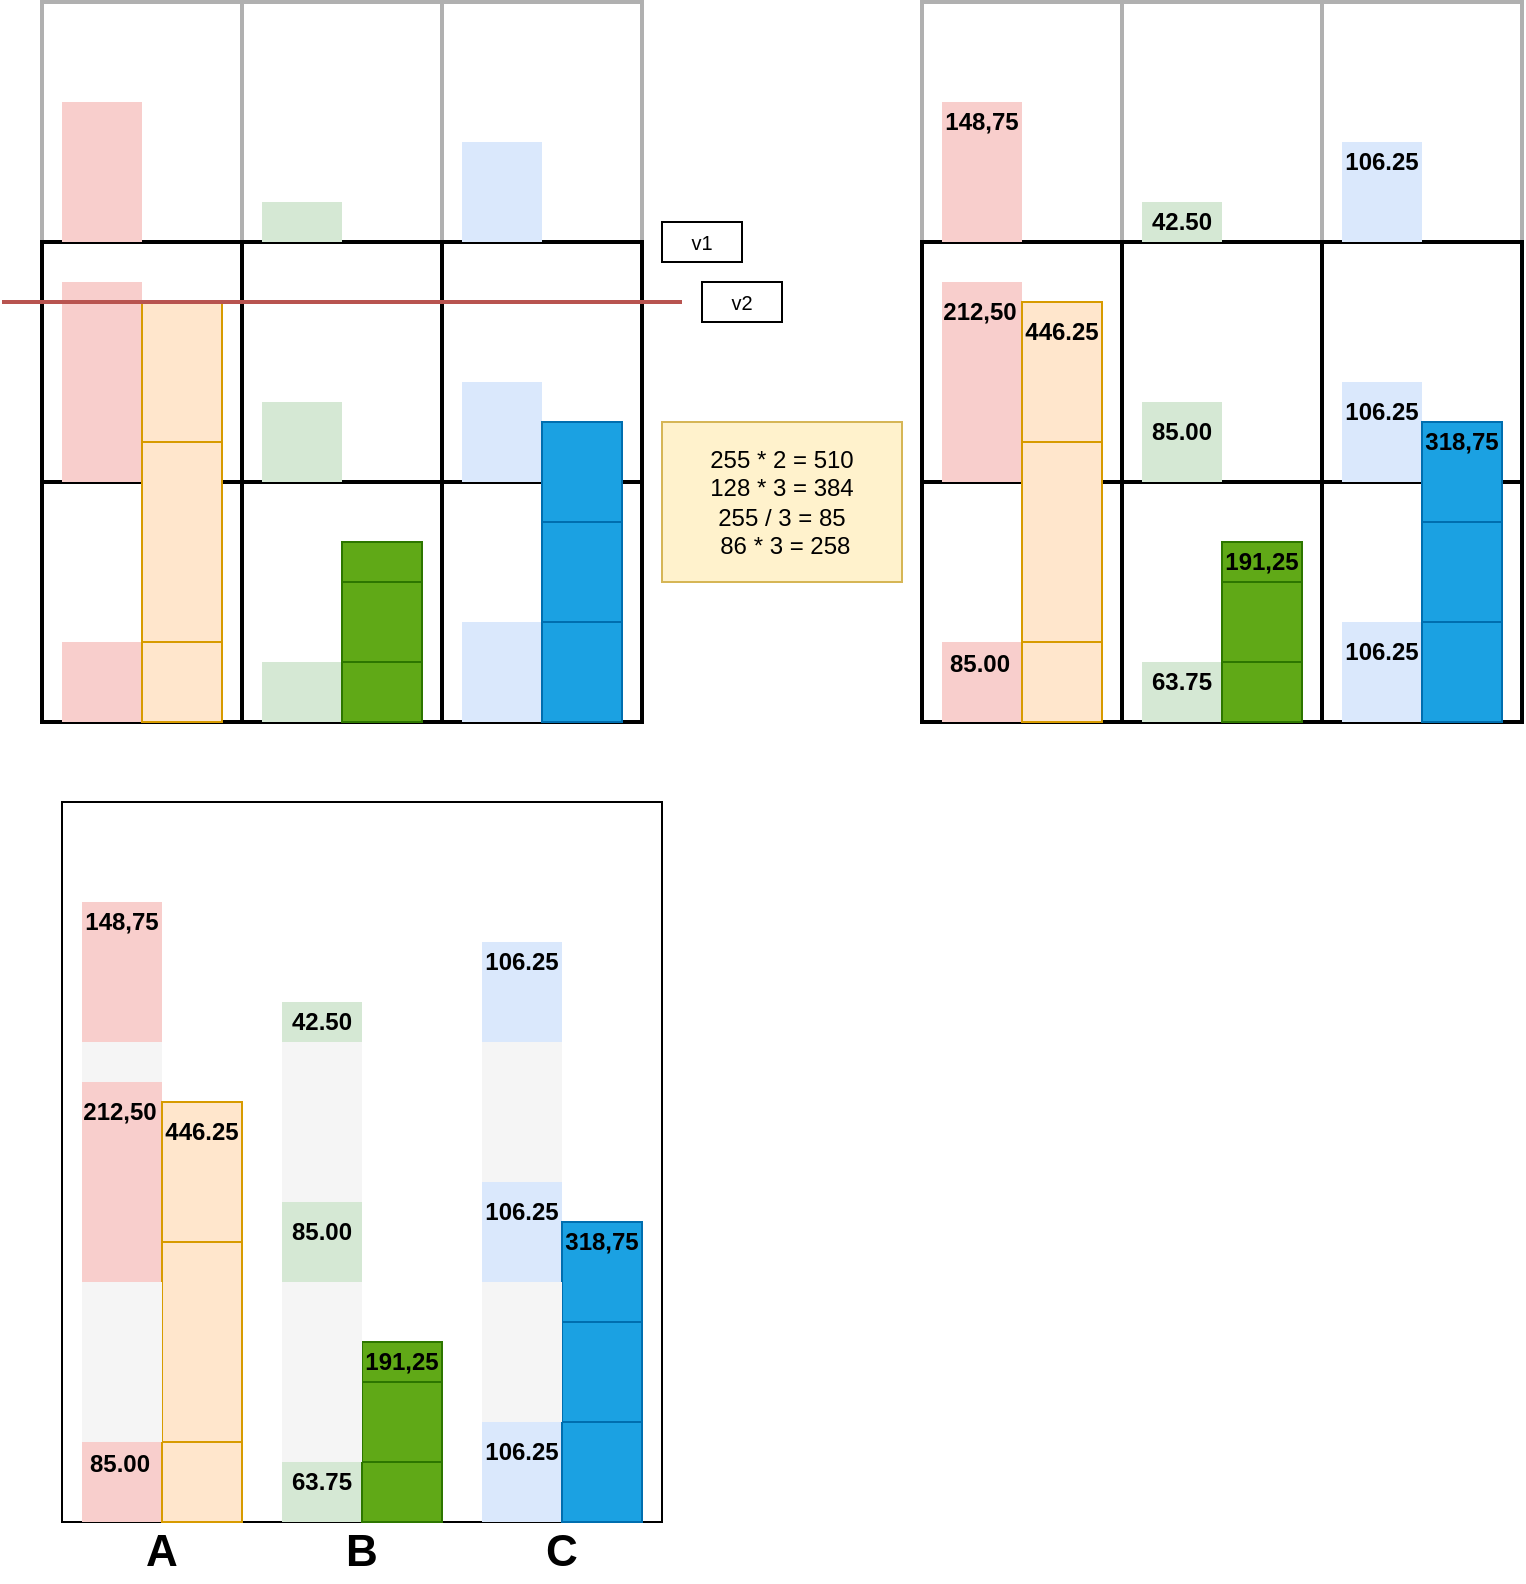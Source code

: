 <mxfile>
    <diagram id="nLy29c8HlEli6T8MgtXk" name="Page-1">
        <mxGraphModel dx="976" dy="779" grid="1" gridSize="10" guides="1" tooltips="1" connect="1" arrows="1" fold="1" page="1" pageScale="1" pageWidth="850" pageHeight="1100" math="0" shadow="0">
            <root>
                <mxCell id="0"/>
                <mxCell id="1" parent="0"/>
                <mxCell id="85" value="" style="rounded=0;whiteSpace=wrap;html=1;" parent="1" vertex="1">
                    <mxGeometry x="80" y="480" width="300" height="360" as="geometry"/>
                </mxCell>
                <mxCell id="2" value="" style="rounded=0;whiteSpace=wrap;html=1;strokeWidth=2;fillColor=none;strokeColor=#B0B0B0;" parent="1" vertex="1">
                    <mxGeometry x="70" y="80" width="100" height="120" as="geometry"/>
                </mxCell>
                <mxCell id="4" value="" style="rounded=0;whiteSpace=wrap;html=1;strokeWidth=2;fillColor=none;" parent="1" vertex="1">
                    <mxGeometry x="70" y="200" width="100" height="120" as="geometry"/>
                </mxCell>
                <mxCell id="5" value="" style="rounded=0;whiteSpace=wrap;html=1;strokeWidth=2;fillColor=none;" parent="1" vertex="1">
                    <mxGeometry x="70" y="320" width="100" height="120" as="geometry"/>
                </mxCell>
                <mxCell id="6" value="" style="rounded=0;whiteSpace=wrap;html=1;strokeWidth=2;fillColor=none;strokeColor=#B0B0B0;" parent="1" vertex="1">
                    <mxGeometry x="170" y="80" width="100" height="120" as="geometry"/>
                </mxCell>
                <mxCell id="7" value="" style="rounded=0;whiteSpace=wrap;html=1;strokeWidth=2;fillColor=none;" parent="1" vertex="1">
                    <mxGeometry x="170" y="200" width="100" height="120" as="geometry"/>
                </mxCell>
                <mxCell id="8" value="" style="rounded=0;whiteSpace=wrap;html=1;strokeWidth=2;fillColor=none;" parent="1" vertex="1">
                    <mxGeometry x="170" y="320" width="100" height="120" as="geometry"/>
                </mxCell>
                <mxCell id="9" value="" style="rounded=0;whiteSpace=wrap;html=1;strokeWidth=2;fillColor=none;strokeColor=#B0B0B0;" parent="1" vertex="1">
                    <mxGeometry x="270" y="80" width="100" height="120" as="geometry"/>
                </mxCell>
                <mxCell id="10" value="" style="rounded=0;whiteSpace=wrap;html=1;strokeWidth=2;fillColor=none;" parent="1" vertex="1">
                    <mxGeometry x="270" y="200" width="100" height="120" as="geometry"/>
                </mxCell>
                <mxCell id="11" value="" style="rounded=0;whiteSpace=wrap;html=1;strokeWidth=2;fillColor=none;" parent="1" vertex="1">
                    <mxGeometry x="270" y="320" width="100" height="120" as="geometry"/>
                </mxCell>
                <mxCell id="12" value="" style="rounded=0;whiteSpace=wrap;html=1;fillColor=#f8cecc;strokeColor=none;" parent="1" vertex="1">
                    <mxGeometry x="80" y="400" width="40" height="40" as="geometry"/>
                </mxCell>
                <mxCell id="13" value="" style="rounded=0;whiteSpace=wrap;html=1;fillColor=#ffe6cc;strokeColor=#d79b00;" parent="1" vertex="1">
                    <mxGeometry x="120" y="400" width="40" height="40" as="geometry"/>
                </mxCell>
                <mxCell id="14" value="" style="rounded=0;whiteSpace=wrap;html=1;fillColor=#f8cecc;strokeColor=none;" parent="1" vertex="1">
                    <mxGeometry x="80" y="220" width="40" height="100" as="geometry"/>
                </mxCell>
                <mxCell id="16" value="" style="rounded=0;whiteSpace=wrap;html=1;fillColor=#f8cecc;strokeColor=none;" parent="1" vertex="1">
                    <mxGeometry x="80" y="130" width="40" height="70" as="geometry"/>
                </mxCell>
                <mxCell id="19" value="" style="rounded=0;whiteSpace=wrap;html=1;fillColor=#ffe6cc;strokeColor=#d79b00;" parent="1" vertex="1">
                    <mxGeometry x="120" y="300" width="40" height="100" as="geometry"/>
                </mxCell>
                <mxCell id="20" value="" style="rounded=0;whiteSpace=wrap;html=1;fillColor=#ffe6cc;strokeColor=#d79b00;" parent="1" vertex="1">
                    <mxGeometry x="120" y="230" width="40" height="70" as="geometry"/>
                </mxCell>
                <mxCell id="21" value="" style="rounded=0;whiteSpace=wrap;html=1;fillColor=#d5e8d4;strokeColor=none;" parent="1" vertex="1">
                    <mxGeometry x="180" y="410" width="40" height="30" as="geometry"/>
                </mxCell>
                <mxCell id="22" value="" style="rounded=0;whiteSpace=wrap;html=1;fillColor=#d5e8d4;strokeColor=none;" parent="1" vertex="1">
                    <mxGeometry x="180" y="280" width="40" height="40" as="geometry"/>
                </mxCell>
                <mxCell id="23" value="" style="rounded=0;whiteSpace=wrap;html=1;fillColor=#d5e8d4;strokeColor=none;" parent="1" vertex="1">
                    <mxGeometry x="180" y="180" width="40" height="20" as="geometry"/>
                </mxCell>
                <mxCell id="24" value="" style="rounded=0;whiteSpace=wrap;html=1;fillColor=#60a917;strokeColor=#2D7600;fontColor=#ffffff;" parent="1" vertex="1">
                    <mxGeometry x="220" y="410" width="40" height="30" as="geometry"/>
                </mxCell>
                <mxCell id="25" value="" style="rounded=0;whiteSpace=wrap;html=1;fillColor=#60a917;strokeColor=#2D7600;fontColor=#ffffff;" parent="1" vertex="1">
                    <mxGeometry x="220" y="370" width="40" height="40" as="geometry"/>
                </mxCell>
                <mxCell id="26" value="" style="rounded=0;whiteSpace=wrap;html=1;fillColor=#60a917;strokeColor=#2D7600;fontColor=#ffffff;" parent="1" vertex="1">
                    <mxGeometry x="220" y="350" width="40" height="20" as="geometry"/>
                </mxCell>
                <mxCell id="27" value="" style="endArrow=none;html=1;strokeWidth=2;fillColor=#f8cecc;strokeColor=#b85450;" parent="1" edge="1">
                    <mxGeometry width="50" height="50" relative="1" as="geometry">
                        <mxPoint x="50" y="230" as="sourcePoint"/>
                        <mxPoint x="390" y="230" as="targetPoint"/>
                    </mxGeometry>
                </mxCell>
                <mxCell id="28" value="" style="rounded=0;whiteSpace=wrap;html=1;fillColor=#dae8fc;strokeColor=none;" parent="1" vertex="1">
                    <mxGeometry x="280" y="390" width="40" height="50" as="geometry"/>
                </mxCell>
                <mxCell id="30" value="" style="rounded=0;whiteSpace=wrap;html=1;fillColor=#dae8fc;strokeColor=none;" parent="1" vertex="1">
                    <mxGeometry x="280" y="270" width="40" height="50" as="geometry"/>
                </mxCell>
                <mxCell id="31" value="" style="rounded=0;whiteSpace=wrap;html=1;fillColor=#dae8fc;strokeColor=none;" parent="1" vertex="1">
                    <mxGeometry x="280" y="150" width="40" height="50" as="geometry"/>
                </mxCell>
                <mxCell id="36" value="" style="rounded=0;whiteSpace=wrap;html=1;fillColor=#1ba1e2;strokeColor=#006EAF;fontColor=#ffffff;" parent="1" vertex="1">
                    <mxGeometry x="320" y="390" width="40" height="50" as="geometry"/>
                </mxCell>
                <mxCell id="37" value="" style="rounded=0;whiteSpace=wrap;html=1;fillColor=#1ba1e2;strokeColor=#006EAF;fontColor=#ffffff;" parent="1" vertex="1">
                    <mxGeometry x="320" y="340" width="40" height="50" as="geometry"/>
                </mxCell>
                <mxCell id="38" value="" style="rounded=0;whiteSpace=wrap;html=1;fillColor=#1ba1e2;strokeColor=#006EAF;fontColor=#ffffff;" parent="1" vertex="1">
                    <mxGeometry x="320" y="290" width="40" height="50" as="geometry"/>
                </mxCell>
                <mxCell id="39" value="255 * 2 = 510&lt;div&gt;128 * 3 = 384&lt;/div&gt;&lt;div&gt;255 / 3 = 85&lt;/div&gt;&lt;div&gt;&lt;span style=&quot;font-family: monospace; font-size: 0px; text-align: start; text-wrap-mode: nowrap; background-color: transparent;&quot;&gt;%3CmxGraphModel%3E%3Croot%3E%3CmxCell%20id%3D%220%22%2F%3E%3CmxCell%20id%3D%221%22%20parent%3D%220%22%2F%3E%3CmxCell%20id%3D%222%22%20value%3D%22%22%20style%3D%22rounded%3D0%3BwhiteSpace%3Dwrap%3Bhtml%3D1%3BfillColor%3D%231ba1e2%3BstrokeColor%3D%23006EAF%3BfontColor%3D%23ffffff%3B%22%20vertex%3D%221%22%20parent%3D%221%22%3E%3CmxGeometry%20x%3D%22320%22%20y%3D%22390%22%20width%3D%2240%22%20height%3D%2250%22%20as%3D%22geometry%22%2F%3E%3C%2FmxCell%3E%3C%2Froot%3E%3C%2FmxGraphModel%3E85&lt;/span&gt;&lt;span style=&quot;background-color: transparent;&quot;&gt;&amp;nbsp;86 * 3 = 258&lt;/span&gt;&lt;span style=&quot;background-color: transparent; text-wrap-mode: nowrap; font-family: monospace; font-size: 0px; text-align: start;&quot;&gt;%&lt;/span&gt;&lt;span style=&quot;background-color: transparent; text-wrap-mode: nowrap; font-family: monospace; font-size: 0px; text-align: start;&quot;&gt;%3CmxGraphModel%3E%3Croot%3E%3CmxCell%20id%3D%220%22%2F%3E%3CmxCell%20id%3D%221%22%20parent%3D%220%22%2F%3E%3CmxCell%20id%3D%222%22%20value%3D%22%22%20style%3D%22rounded%3D0%3BwhiteSpace%3Dwrap%3Bhtml%3D1%3BfillColor%3D%231ba1e2%3BstrokeColor%3D%23006EAF%3BfontColor%3D%23ffffff%3B%22%20vertex%3D%221%22%20parent%3D%221%22%3E%3CmxGeometry%20x%3D%22320%22%20y%3D%22390%22%20width%3D%2240%22%20height%3D%2250%22%20as%3D%22geometry%22%2F%3E%3C%2FmxCell%3E%3C%2Froot%3E%3C%2FmxGraphModel%3E512&lt;/span&gt;&lt;span style=&quot;background-color: transparent; text-wrap-mode: nowrap; font-family: monospace; font-size: 0px; text-align: start;&quot;&gt;3CmxGraphModel%3E%3Croot%3E%3CmxCell%20id%3D%220%22%2F%3E%3CmxCell%20id%3D%221%22%20parent%3D%220%22%2F%3E%3CmxCell%20id%3D%222%22%20value%3D%22%22%20style%3D%22rounded%3D0%3BwhiteSpace%3Dwrap%3Bhtml%3D1%3BfillColor%3D%231ba1e2%3BstrokeColor%3D%23006EAF%3BfontColor%3D%23ffffff%3B%22%20vertex%3D%221%22%20parent%3D%221%22%3E%3CmxGeometry%20x%3D%22320%22%20y%3D%22390%22%20width%3D%2240%22%20height%3D%2250%22%20as%3D%22geometry%22%2F%3E%3C%2FmxCell%3E%3C%2Froot%3E%3C%2FmxGraphModel%3E512s&lt;/span&gt;&lt;/div&gt;" style="rounded=0;whiteSpace=wrap;html=1;fillColor=#fff2cc;strokeColor=#d6b656;" parent="1" vertex="1">
                    <mxGeometry x="380" y="290" width="120" height="80" as="geometry"/>
                </mxCell>
                <mxCell id="40" value="v2" style="rounded=0;whiteSpace=wrap;html=1;fontSize=10;" parent="1" vertex="1">
                    <mxGeometry x="400" y="220" width="40" height="20" as="geometry"/>
                </mxCell>
                <mxCell id="41" value="v1" style="rounded=0;whiteSpace=wrap;html=1;fontSize=10;" parent="1" vertex="1">
                    <mxGeometry x="380" y="190" width="40" height="20" as="geometry"/>
                </mxCell>
                <mxCell id="8uuqydPevA_p-Eys2duB-41" value="" style="rounded=0;whiteSpace=wrap;html=1;strokeWidth=2;fillColor=none;strokeColor=#B0B0B0;" parent="1" vertex="1">
                    <mxGeometry x="510" y="80" width="100" height="120" as="geometry"/>
                </mxCell>
                <mxCell id="8uuqydPevA_p-Eys2duB-42" value="" style="rounded=0;whiteSpace=wrap;html=1;strokeWidth=2;fillColor=none;" parent="1" vertex="1">
                    <mxGeometry x="510" y="200" width="100" height="120" as="geometry"/>
                </mxCell>
                <mxCell id="8uuqydPevA_p-Eys2duB-43" value="" style="rounded=0;whiteSpace=wrap;html=1;strokeWidth=2;fillColor=none;" parent="1" vertex="1">
                    <mxGeometry x="510" y="320" width="100" height="120" as="geometry"/>
                </mxCell>
                <mxCell id="8uuqydPevA_p-Eys2duB-44" value="" style="rounded=0;whiteSpace=wrap;html=1;strokeWidth=2;fillColor=none;strokeColor=#B0B0B0;" parent="1" vertex="1">
                    <mxGeometry x="610" y="80" width="100" height="120" as="geometry"/>
                </mxCell>
                <mxCell id="8uuqydPevA_p-Eys2duB-45" value="" style="rounded=0;whiteSpace=wrap;html=1;strokeWidth=2;fillColor=none;" parent="1" vertex="1">
                    <mxGeometry x="610" y="200" width="100" height="120" as="geometry"/>
                </mxCell>
                <mxCell id="8uuqydPevA_p-Eys2duB-46" value="" style="rounded=0;whiteSpace=wrap;html=1;strokeWidth=2;fillColor=none;" parent="1" vertex="1">
                    <mxGeometry x="610" y="320" width="100" height="120" as="geometry"/>
                </mxCell>
                <mxCell id="8uuqydPevA_p-Eys2duB-47" value="" style="rounded=0;whiteSpace=wrap;html=1;strokeWidth=2;fillColor=none;strokeColor=#B0B0B0;" parent="1" vertex="1">
                    <mxGeometry x="710" y="80" width="100" height="120" as="geometry"/>
                </mxCell>
                <mxCell id="8uuqydPevA_p-Eys2duB-48" value="" style="rounded=0;whiteSpace=wrap;html=1;strokeWidth=2;fillColor=none;" parent="1" vertex="1">
                    <mxGeometry x="710" y="200" width="100" height="120" as="geometry"/>
                </mxCell>
                <mxCell id="8uuqydPevA_p-Eys2duB-49" value="" style="rounded=0;whiteSpace=wrap;html=1;strokeWidth=2;fillColor=none;" parent="1" vertex="1">
                    <mxGeometry x="710" y="320" width="100" height="120" as="geometry"/>
                </mxCell>
                <mxCell id="8uuqydPevA_p-Eys2duB-50" value="" style="rounded=0;whiteSpace=wrap;html=1;fillColor=#f8cecc;strokeColor=none;" parent="1" vertex="1">
                    <mxGeometry x="520" y="400" width="40" height="40" as="geometry"/>
                </mxCell>
                <mxCell id="8uuqydPevA_p-Eys2duB-51" value="" style="rounded=0;whiteSpace=wrap;html=1;fillColor=#ffe6cc;strokeColor=#d79b00;" parent="1" vertex="1">
                    <mxGeometry x="560" y="400" width="40" height="40" as="geometry"/>
                </mxCell>
                <mxCell id="8uuqydPevA_p-Eys2duB-52" value="" style="rounded=0;whiteSpace=wrap;html=1;fillColor=#f8cecc;strokeColor=none;" parent="1" vertex="1">
                    <mxGeometry x="520" y="220" width="40" height="100" as="geometry"/>
                </mxCell>
                <mxCell id="8uuqydPevA_p-Eys2duB-53" value="" style="rounded=0;whiteSpace=wrap;html=1;fillColor=#f8cecc;strokeColor=none;" parent="1" vertex="1">
                    <mxGeometry x="520" y="130" width="40" height="70" as="geometry"/>
                </mxCell>
                <mxCell id="8uuqydPevA_p-Eys2duB-54" value="" style="rounded=0;whiteSpace=wrap;html=1;fillColor=#ffe6cc;strokeColor=#d79b00;" parent="1" vertex="1">
                    <mxGeometry x="560" y="300" width="40" height="100" as="geometry"/>
                </mxCell>
                <mxCell id="8uuqydPevA_p-Eys2duB-55" value="" style="rounded=0;whiteSpace=wrap;html=1;fillColor=#ffe6cc;strokeColor=#d79b00;" parent="1" vertex="1">
                    <mxGeometry x="560" y="230" width="40" height="70" as="geometry"/>
                </mxCell>
                <mxCell id="8uuqydPevA_p-Eys2duB-56" value="" style="rounded=0;whiteSpace=wrap;html=1;fillColor=#d5e8d4;strokeColor=none;" parent="1" vertex="1">
                    <mxGeometry x="620" y="410" width="40" height="30" as="geometry"/>
                </mxCell>
                <mxCell id="8uuqydPevA_p-Eys2duB-57" value="" style="rounded=0;whiteSpace=wrap;html=1;fillColor=#d5e8d4;strokeColor=none;" parent="1" vertex="1">
                    <mxGeometry x="620" y="280" width="40" height="40" as="geometry"/>
                </mxCell>
                <mxCell id="8uuqydPevA_p-Eys2duB-58" value="" style="rounded=0;whiteSpace=wrap;html=1;fillColor=#d5e8d4;strokeColor=none;" parent="1" vertex="1">
                    <mxGeometry x="620" y="180" width="40" height="20" as="geometry"/>
                </mxCell>
                <mxCell id="8uuqydPevA_p-Eys2duB-59" value="" style="rounded=0;whiteSpace=wrap;html=1;fillColor=#60a917;strokeColor=#2D7600;fontColor=#ffffff;" parent="1" vertex="1">
                    <mxGeometry x="660" y="410" width="40" height="30" as="geometry"/>
                </mxCell>
                <mxCell id="8uuqydPevA_p-Eys2duB-60" value="" style="rounded=0;whiteSpace=wrap;html=1;fillColor=#60a917;strokeColor=#2D7600;fontColor=#ffffff;" parent="1" vertex="1">
                    <mxGeometry x="660" y="370" width="40" height="40" as="geometry"/>
                </mxCell>
                <mxCell id="8uuqydPevA_p-Eys2duB-61" value="" style="rounded=0;whiteSpace=wrap;html=1;fillColor=#60a917;strokeColor=#2D7600;fontColor=#ffffff;" parent="1" vertex="1">
                    <mxGeometry x="660" y="350" width="40" height="20" as="geometry"/>
                </mxCell>
                <mxCell id="8uuqydPevA_p-Eys2duB-62" value="" style="rounded=0;whiteSpace=wrap;html=1;fillColor=#dae8fc;strokeColor=none;" parent="1" vertex="1">
                    <mxGeometry x="720" y="390" width="40" height="50" as="geometry"/>
                </mxCell>
                <mxCell id="8uuqydPevA_p-Eys2duB-63" value="" style="rounded=0;whiteSpace=wrap;html=1;fillColor=#dae8fc;strokeColor=none;" parent="1" vertex="1">
                    <mxGeometry x="720" y="270" width="40" height="50" as="geometry"/>
                </mxCell>
                <mxCell id="8uuqydPevA_p-Eys2duB-64" value="" style="rounded=0;whiteSpace=wrap;html=1;fillColor=#dae8fc;strokeColor=none;" parent="1" vertex="1">
                    <mxGeometry x="720" y="150" width="40" height="50" as="geometry"/>
                </mxCell>
                <mxCell id="8uuqydPevA_p-Eys2duB-65" value="" style="rounded=0;whiteSpace=wrap;html=1;fillColor=#1ba1e2;strokeColor=#006EAF;fontColor=#ffffff;" parent="1" vertex="1">
                    <mxGeometry x="760" y="390" width="40" height="50" as="geometry"/>
                </mxCell>
                <mxCell id="8uuqydPevA_p-Eys2duB-66" value="" style="rounded=0;whiteSpace=wrap;html=1;fillColor=#1ba1e2;strokeColor=#006EAF;fontColor=#ffffff;" parent="1" vertex="1">
                    <mxGeometry x="760" y="340" width="40" height="50" as="geometry"/>
                </mxCell>
                <mxCell id="8uuqydPevA_p-Eys2duB-67" value="" style="rounded=0;whiteSpace=wrap;html=1;fillColor=#1ba1e2;strokeColor=#006EAF;fontColor=#ffffff;" parent="1" vertex="1">
                    <mxGeometry x="760" y="290" width="40" height="50" as="geometry"/>
                </mxCell>
                <mxCell id="8uuqydPevA_p-Eys2duB-68" value="85.00" style="text;html=1;align=center;verticalAlign=middle;whiteSpace=wrap;rounded=0;fontStyle=1" parent="1" vertex="1">
                    <mxGeometry x="524" y="396" width="30" height="30" as="geometry"/>
                </mxCell>
                <mxCell id="8uuqydPevA_p-Eys2duB-69" value="63.75" style="text;html=1;align=center;verticalAlign=middle;whiteSpace=wrap;rounded=0;fontStyle=1" parent="1" vertex="1">
                    <mxGeometry x="625" y="405" width="30" height="30" as="geometry"/>
                </mxCell>
                <mxCell id="8uuqydPevA_p-Eys2duB-70" value="106.25" style="text;html=1;align=center;verticalAlign=middle;whiteSpace=wrap;rounded=0;fontStyle=1" parent="1" vertex="1">
                    <mxGeometry x="720" y="390" width="40" height="30" as="geometry"/>
                </mxCell>
                <mxCell id="8uuqydPevA_p-Eys2duB-71" value="212,50" style="text;html=1;align=center;verticalAlign=middle;whiteSpace=wrap;rounded=0;fontStyle=1" parent="1" vertex="1">
                    <mxGeometry x="524" y="220" width="30" height="30" as="geometry"/>
                </mxCell>
                <mxCell id="8uuqydPevA_p-Eys2duB-72" value="148,75" style="text;html=1;align=center;verticalAlign=middle;whiteSpace=wrap;rounded=0;fontStyle=1" parent="1" vertex="1">
                    <mxGeometry x="525" y="125" width="30" height="30" as="geometry"/>
                </mxCell>
                <mxCell id="8uuqydPevA_p-Eys2duB-73" value="42.50" style="text;html=1;align=center;verticalAlign=middle;whiteSpace=wrap;rounded=0;fontStyle=1" parent="1" vertex="1">
                    <mxGeometry x="625" y="175" width="30" height="30" as="geometry"/>
                </mxCell>
                <mxCell id="8uuqydPevA_p-Eys2duB-74" value="106.25" style="text;html=1;align=center;verticalAlign=middle;whiteSpace=wrap;rounded=0;fontStyle=1" parent="1" vertex="1">
                    <mxGeometry x="725" y="145" width="30" height="30" as="geometry"/>
                </mxCell>
                <mxCell id="8uuqydPevA_p-Eys2duB-75" value="106.25" style="text;html=1;align=center;verticalAlign=middle;whiteSpace=wrap;rounded=0;fontStyle=1" parent="1" vertex="1">
                    <mxGeometry x="725" y="270" width="30" height="30" as="geometry"/>
                </mxCell>
                <mxCell id="8uuqydPevA_p-Eys2duB-76" value="85.00" style="text;html=1;align=center;verticalAlign=middle;whiteSpace=wrap;rounded=0;fontStyle=1" parent="1" vertex="1">
                    <mxGeometry x="625" y="280" width="30" height="30" as="geometry"/>
                </mxCell>
                <mxCell id="43" value="446.25" style="text;html=1;align=center;verticalAlign=middle;whiteSpace=wrap;rounded=0;fontStyle=1" parent="1" vertex="1">
                    <mxGeometry x="565" y="230" width="30" height="30" as="geometry"/>
                </mxCell>
                <mxCell id="44" value="191,25" style="text;html=1;align=center;verticalAlign=middle;whiteSpace=wrap;rounded=0;fontStyle=1" parent="1" vertex="1">
                    <mxGeometry x="665" y="345" width="30" height="30" as="geometry"/>
                </mxCell>
                <mxCell id="45" value="318,75" style="text;html=1;align=center;verticalAlign=middle;whiteSpace=wrap;rounded=0;fontStyle=1" parent="1" vertex="1">
                    <mxGeometry x="765" y="285" width="30" height="30" as="geometry"/>
                </mxCell>
                <mxCell id="55" value="" style="rounded=0;whiteSpace=wrap;html=1;fillColor=#f8cecc;strokeColor=none;" parent="1" vertex="1">
                    <mxGeometry x="90" y="800" width="40" height="40" as="geometry"/>
                </mxCell>
                <mxCell id="56" value="" style="rounded=0;whiteSpace=wrap;html=1;fillColor=#ffe6cc;strokeColor=#d79b00;" parent="1" vertex="1">
                    <mxGeometry x="130" y="800" width="40" height="40" as="geometry"/>
                </mxCell>
                <mxCell id="57" value="" style="rounded=0;whiteSpace=wrap;html=1;fillColor=#f8cecc;strokeColor=none;" parent="1" vertex="1">
                    <mxGeometry x="90" y="620" width="40" height="100" as="geometry"/>
                </mxCell>
                <mxCell id="58" value="" style="rounded=0;whiteSpace=wrap;html=1;fillColor=#f8cecc;strokeColor=none;" parent="1" vertex="1">
                    <mxGeometry x="90" y="530" width="40" height="70" as="geometry"/>
                </mxCell>
                <mxCell id="59" value="" style="rounded=0;whiteSpace=wrap;html=1;fillColor=#ffe6cc;strokeColor=#d79b00;" parent="1" vertex="1">
                    <mxGeometry x="130" y="700" width="40" height="100" as="geometry"/>
                </mxCell>
                <mxCell id="60" value="" style="rounded=0;whiteSpace=wrap;html=1;fillColor=#ffe6cc;strokeColor=#d79b00;" parent="1" vertex="1">
                    <mxGeometry x="130" y="630" width="40" height="70" as="geometry"/>
                </mxCell>
                <mxCell id="61" value="" style="rounded=0;whiteSpace=wrap;html=1;fillColor=#d5e8d4;strokeColor=none;" parent="1" vertex="1">
                    <mxGeometry x="190" y="810" width="40" height="30" as="geometry"/>
                </mxCell>
                <mxCell id="62" value="" style="rounded=0;whiteSpace=wrap;html=1;fillColor=#d5e8d4;strokeColor=none;" parent="1" vertex="1">
                    <mxGeometry x="190" y="680" width="40" height="40" as="geometry"/>
                </mxCell>
                <mxCell id="63" value="" style="rounded=0;whiteSpace=wrap;html=1;fillColor=#d5e8d4;strokeColor=none;" parent="1" vertex="1">
                    <mxGeometry x="190" y="580" width="40" height="20" as="geometry"/>
                </mxCell>
                <mxCell id="64" value="" style="rounded=0;whiteSpace=wrap;html=1;fillColor=#60a917;strokeColor=#2D7600;fontColor=#ffffff;" parent="1" vertex="1">
                    <mxGeometry x="230" y="810" width="40" height="30" as="geometry"/>
                </mxCell>
                <mxCell id="65" value="" style="rounded=0;whiteSpace=wrap;html=1;fillColor=#60a917;strokeColor=#2D7600;fontColor=#ffffff;" parent="1" vertex="1">
                    <mxGeometry x="230" y="770" width="40" height="40" as="geometry"/>
                </mxCell>
                <mxCell id="66" value="" style="rounded=0;whiteSpace=wrap;html=1;fillColor=#60a917;strokeColor=#2D7600;fontColor=#ffffff;" parent="1" vertex="1">
                    <mxGeometry x="230" y="750" width="40" height="20" as="geometry"/>
                </mxCell>
                <mxCell id="67" value="" style="rounded=0;whiteSpace=wrap;html=1;fillColor=#dae8fc;strokeColor=none;" parent="1" vertex="1">
                    <mxGeometry x="290" y="790" width="40" height="50" as="geometry"/>
                </mxCell>
                <mxCell id="68" value="" style="rounded=0;whiteSpace=wrap;html=1;fillColor=#dae8fc;strokeColor=none;" parent="1" vertex="1">
                    <mxGeometry x="290" y="670" width="40" height="50" as="geometry"/>
                </mxCell>
                <mxCell id="69" value="" style="rounded=0;whiteSpace=wrap;html=1;fillColor=#dae8fc;strokeColor=none;" parent="1" vertex="1">
                    <mxGeometry x="290" y="550" width="40" height="50" as="geometry"/>
                </mxCell>
                <mxCell id="70" value="" style="rounded=0;whiteSpace=wrap;html=1;fillColor=#1ba1e2;strokeColor=#006EAF;fontColor=#ffffff;" parent="1" vertex="1">
                    <mxGeometry x="330" y="790" width="40" height="50" as="geometry"/>
                </mxCell>
                <mxCell id="71" value="" style="rounded=0;whiteSpace=wrap;html=1;fillColor=#1ba1e2;strokeColor=#006EAF;fontColor=#ffffff;" parent="1" vertex="1">
                    <mxGeometry x="330" y="740" width="40" height="50" as="geometry"/>
                </mxCell>
                <mxCell id="72" value="" style="rounded=0;whiteSpace=wrap;html=1;fillColor=#1ba1e2;strokeColor=#006EAF;fontColor=#ffffff;" parent="1" vertex="1">
                    <mxGeometry x="330" y="690" width="40" height="50" as="geometry"/>
                </mxCell>
                <mxCell id="73" value="85.00" style="text;html=1;align=center;verticalAlign=middle;whiteSpace=wrap;rounded=0;fontStyle=1" parent="1" vertex="1">
                    <mxGeometry x="94" y="796" width="30" height="30" as="geometry"/>
                </mxCell>
                <mxCell id="74" value="63.75" style="text;html=1;align=center;verticalAlign=middle;whiteSpace=wrap;rounded=0;fontStyle=1" parent="1" vertex="1">
                    <mxGeometry x="195" y="805" width="30" height="30" as="geometry"/>
                </mxCell>
                <mxCell id="75" value="106.25" style="text;html=1;align=center;verticalAlign=middle;whiteSpace=wrap;rounded=0;fontStyle=1" parent="1" vertex="1">
                    <mxGeometry x="290" y="790" width="40" height="30" as="geometry"/>
                </mxCell>
                <mxCell id="76" value="212,50" style="text;html=1;align=center;verticalAlign=middle;whiteSpace=wrap;rounded=0;fontStyle=1" parent="1" vertex="1">
                    <mxGeometry x="94" y="620" width="30" height="30" as="geometry"/>
                </mxCell>
                <mxCell id="77" value="148,75" style="text;html=1;align=center;verticalAlign=middle;whiteSpace=wrap;rounded=0;fontStyle=1" parent="1" vertex="1">
                    <mxGeometry x="95" y="525" width="30" height="30" as="geometry"/>
                </mxCell>
                <mxCell id="78" value="42.50" style="text;html=1;align=center;verticalAlign=middle;whiteSpace=wrap;rounded=0;fontStyle=1" parent="1" vertex="1">
                    <mxGeometry x="195" y="575" width="30" height="30" as="geometry"/>
                </mxCell>
                <mxCell id="79" value="106.25" style="text;html=1;align=center;verticalAlign=middle;whiteSpace=wrap;rounded=0;fontStyle=1" parent="1" vertex="1">
                    <mxGeometry x="295" y="545" width="30" height="30" as="geometry"/>
                </mxCell>
                <mxCell id="80" value="106.25" style="text;html=1;align=center;verticalAlign=middle;whiteSpace=wrap;rounded=0;fontStyle=1" parent="1" vertex="1">
                    <mxGeometry x="295" y="670" width="30" height="30" as="geometry"/>
                </mxCell>
                <mxCell id="81" value="85.00" style="text;html=1;align=center;verticalAlign=middle;whiteSpace=wrap;rounded=0;fontStyle=1" parent="1" vertex="1">
                    <mxGeometry x="195" y="680" width="30" height="30" as="geometry"/>
                </mxCell>
                <mxCell id="82" value="446.25" style="text;html=1;align=center;verticalAlign=middle;whiteSpace=wrap;rounded=0;fontStyle=1" parent="1" vertex="1">
                    <mxGeometry x="135" y="630" width="30" height="30" as="geometry"/>
                </mxCell>
                <mxCell id="83" value="191,25" style="text;html=1;align=center;verticalAlign=middle;whiteSpace=wrap;rounded=0;fontStyle=1" parent="1" vertex="1">
                    <mxGeometry x="235" y="745" width="30" height="30" as="geometry"/>
                </mxCell>
                <mxCell id="84" value="318,75" style="text;html=1;align=center;verticalAlign=middle;whiteSpace=wrap;rounded=0;fontStyle=1" parent="1" vertex="1">
                    <mxGeometry x="335" y="685" width="30" height="30" as="geometry"/>
                </mxCell>
                <mxCell id="88" value="" style="rounded=0;whiteSpace=wrap;html=1;fillColor=#f5f5f5;strokeColor=none;fontColor=#333333;" parent="1" vertex="1">
                    <mxGeometry x="90" y="720" width="40" height="80" as="geometry"/>
                </mxCell>
                <mxCell id="89" value="" style="rounded=0;whiteSpace=wrap;html=1;fillColor=#f5f5f5;strokeColor=none;fontColor=#333333;" parent="1" vertex="1">
                    <mxGeometry x="90" y="600" width="40" height="20" as="geometry"/>
                </mxCell>
                <mxCell id="90" value="" style="rounded=0;whiteSpace=wrap;html=1;fillColor=#f5f5f5;strokeColor=none;fontColor=#333333;" parent="1" vertex="1">
                    <mxGeometry x="190" y="600" width="40" height="80" as="geometry"/>
                </mxCell>
                <mxCell id="91" value="" style="rounded=0;whiteSpace=wrap;html=1;fillColor=#f5f5f5;strokeColor=none;fontColor=#333333;" parent="1" vertex="1">
                    <mxGeometry x="190" y="720" width="40" height="90" as="geometry"/>
                </mxCell>
                <mxCell id="92" value="" style="rounded=0;whiteSpace=wrap;html=1;fillColor=#f5f5f5;strokeColor=none;fontColor=#333333;" parent="1" vertex="1">
                    <mxGeometry x="290" y="720" width="40" height="70" as="geometry"/>
                </mxCell>
                <mxCell id="93" value="" style="rounded=0;whiteSpace=wrap;html=1;fillColor=#f5f5f5;strokeColor=none;fontColor=#333333;" parent="1" vertex="1">
                    <mxGeometry x="290" y="600" width="40" height="70" as="geometry"/>
                </mxCell>
                <mxCell id="94" value="A" style="text;html=1;align=center;verticalAlign=middle;whiteSpace=wrap;rounded=0;fontStyle=1;fontSize=22;" parent="1" vertex="1">
                    <mxGeometry x="100" y="840" width="60" height="30" as="geometry"/>
                </mxCell>
                <mxCell id="95" value="B" style="text;html=1;align=center;verticalAlign=middle;whiteSpace=wrap;rounded=0;fontStyle=1;fontSize=22;" parent="1" vertex="1">
                    <mxGeometry x="200" y="840" width="60" height="30" as="geometry"/>
                </mxCell>
                <mxCell id="96" value="C" style="text;html=1;align=center;verticalAlign=middle;whiteSpace=wrap;rounded=0;fontStyle=1;fontSize=22;" parent="1" vertex="1">
                    <mxGeometry x="300" y="840" width="60" height="30" as="geometry"/>
                </mxCell>
            </root>
        </mxGraphModel>
    </diagram>
    <diagram id="7toKa6Vsb7z53CNuCocF" name="Dots">
        <mxGraphModel dx="673" dy="537" grid="1" gridSize="10" guides="1" tooltips="1" connect="1" arrows="1" fold="1" page="1" pageScale="1" pageWidth="850" pageHeight="1100" math="0" shadow="0">
            <root>
                <mxCell id="0"/>
                <mxCell id="1" parent="0"/>
                <mxCell id="mt5GWbiSqXwcYBit8YRj-170" value="" style="group" vertex="1" connectable="0" parent="1">
                    <mxGeometry x="360" y="120" width="160" height="160" as="geometry"/>
                </mxCell>
                <mxCell id="mt5GWbiSqXwcYBit8YRj-171" value="" style="rounded=0;whiteSpace=wrap;html=1;fillColor=none;strokeColor=#666666;strokeWidth=2;fontColor=#333333;dashed=1;" vertex="1" parent="mt5GWbiSqXwcYBit8YRj-170">
                    <mxGeometry width="40" height="40" as="geometry"/>
                </mxCell>
                <mxCell id="mt5GWbiSqXwcYBit8YRj-172" value="" style="rounded=0;whiteSpace=wrap;html=1;fillColor=none;strokeColor=#666666;strokeWidth=2;fontColor=#333333;dashed=1;" vertex="1" parent="mt5GWbiSqXwcYBit8YRj-170">
                    <mxGeometry x="40" width="40" height="40" as="geometry"/>
                </mxCell>
                <mxCell id="mt5GWbiSqXwcYBit8YRj-173" value="" style="rounded=0;whiteSpace=wrap;html=1;fillColor=none;strokeColor=#666666;strokeWidth=2;fontColor=#333333;dashed=1;" vertex="1" parent="mt5GWbiSqXwcYBit8YRj-170">
                    <mxGeometry x="80" width="40" height="40" as="geometry"/>
                </mxCell>
                <mxCell id="mt5GWbiSqXwcYBit8YRj-174" value="" style="rounded=0;whiteSpace=wrap;html=1;fillColor=none;strokeColor=#666666;strokeWidth=2;fontColor=#333333;dashed=1;" vertex="1" parent="mt5GWbiSqXwcYBit8YRj-170">
                    <mxGeometry x="120" width="40" height="40" as="geometry"/>
                </mxCell>
                <mxCell id="mt5GWbiSqXwcYBit8YRj-175" value="" style="rounded=0;whiteSpace=wrap;html=1;fillColor=none;strokeColor=#666666;strokeWidth=2;fontColor=#333333;dashed=1;" vertex="1" parent="mt5GWbiSqXwcYBit8YRj-170">
                    <mxGeometry y="40" width="40" height="40" as="geometry"/>
                </mxCell>
                <mxCell id="mt5GWbiSqXwcYBit8YRj-176" value="" style="rounded=0;whiteSpace=wrap;html=1;fillColor=none;strokeColor=#666666;strokeWidth=2;fontColor=#333333;dashed=1;" vertex="1" parent="mt5GWbiSqXwcYBit8YRj-170">
                    <mxGeometry x="40" y="40" width="40" height="40" as="geometry"/>
                </mxCell>
                <mxCell id="mt5GWbiSqXwcYBit8YRj-177" value="" style="rounded=0;whiteSpace=wrap;html=1;fillColor=none;strokeColor=#666666;strokeWidth=2;fontColor=#333333;dashed=1;" vertex="1" parent="mt5GWbiSqXwcYBit8YRj-170">
                    <mxGeometry x="80" y="40" width="40" height="40" as="geometry"/>
                </mxCell>
                <mxCell id="mt5GWbiSqXwcYBit8YRj-178" value="" style="rounded=0;whiteSpace=wrap;html=1;fillColor=none;strokeColor=#666666;strokeWidth=2;fontColor=#333333;dashed=1;" vertex="1" parent="mt5GWbiSqXwcYBit8YRj-170">
                    <mxGeometry x="120" y="40" width="40" height="40" as="geometry"/>
                </mxCell>
                <mxCell id="mt5GWbiSqXwcYBit8YRj-179" value="" style="rounded=0;whiteSpace=wrap;html=1;fillColor=none;strokeColor=#666666;strokeWidth=2;fontColor=#333333;dashed=1;" vertex="1" parent="mt5GWbiSqXwcYBit8YRj-170">
                    <mxGeometry y="80" width="40" height="40" as="geometry"/>
                </mxCell>
                <mxCell id="mt5GWbiSqXwcYBit8YRj-180" value="" style="rounded=0;whiteSpace=wrap;html=1;fillColor=none;strokeColor=#666666;strokeWidth=2;fontColor=#333333;dashed=1;" vertex="1" parent="mt5GWbiSqXwcYBit8YRj-170">
                    <mxGeometry x="40" y="80" width="40" height="40" as="geometry"/>
                </mxCell>
                <mxCell id="mt5GWbiSqXwcYBit8YRj-181" value="" style="rounded=0;whiteSpace=wrap;html=1;fillColor=none;strokeColor=#666666;strokeWidth=2;fontColor=#333333;dashed=1;" vertex="1" parent="mt5GWbiSqXwcYBit8YRj-170">
                    <mxGeometry x="80" y="80" width="40" height="40" as="geometry"/>
                </mxCell>
                <mxCell id="mt5GWbiSqXwcYBit8YRj-182" value="" style="rounded=0;whiteSpace=wrap;html=1;fillColor=none;strokeColor=#666666;strokeWidth=2;fontColor=#333333;dashed=1;" vertex="1" parent="mt5GWbiSqXwcYBit8YRj-170">
                    <mxGeometry x="120" y="80" width="40" height="40" as="geometry"/>
                </mxCell>
                <mxCell id="mt5GWbiSqXwcYBit8YRj-183" value="" style="rounded=0;whiteSpace=wrap;html=1;fillColor=none;strokeColor=#666666;strokeWidth=2;fontColor=#333333;dashed=1;" vertex="1" parent="mt5GWbiSqXwcYBit8YRj-170">
                    <mxGeometry y="120" width="40" height="40" as="geometry"/>
                </mxCell>
                <mxCell id="mt5GWbiSqXwcYBit8YRj-184" value="" style="rounded=0;whiteSpace=wrap;html=1;fillColor=none;strokeColor=#666666;strokeWidth=2;fontColor=#333333;dashed=1;" vertex="1" parent="mt5GWbiSqXwcYBit8YRj-170">
                    <mxGeometry x="40" y="120" width="40" height="40" as="geometry"/>
                </mxCell>
                <mxCell id="mt5GWbiSqXwcYBit8YRj-185" value="" style="rounded=0;whiteSpace=wrap;html=1;fillColor=none;strokeColor=#666666;strokeWidth=2;fontColor=#333333;dashed=1;" vertex="1" parent="mt5GWbiSqXwcYBit8YRj-170">
                    <mxGeometry x="80" y="120" width="40" height="40" as="geometry"/>
                </mxCell>
                <mxCell id="mt5GWbiSqXwcYBit8YRj-186" value="" style="rounded=0;whiteSpace=wrap;html=1;fillColor=none;strokeColor=#666666;strokeWidth=2;fontColor=#333333;dashed=1;" vertex="1" parent="mt5GWbiSqXwcYBit8YRj-170">
                    <mxGeometry x="120" y="120" width="40" height="40" as="geometry"/>
                </mxCell>
                <mxCell id="mt5GWbiSqXwcYBit8YRj-18" value="" style="group" vertex="1" connectable="0" parent="1">
                    <mxGeometry x="140" y="100" width="160" height="160" as="geometry"/>
                </mxCell>
                <mxCell id="mt5GWbiSqXwcYBit8YRj-19" value="" style="rounded=0;whiteSpace=wrap;html=1;fillColor=none;strokeColor=#b85450;strokeWidth=2;" vertex="1" parent="mt5GWbiSqXwcYBit8YRj-18">
                    <mxGeometry width="40" height="40" as="geometry"/>
                </mxCell>
                <mxCell id="mt5GWbiSqXwcYBit8YRj-20" value="" style="rounded=0;whiteSpace=wrap;html=1;fillColor=none;strokeColor=#b85450;strokeWidth=2;" vertex="1" parent="mt5GWbiSqXwcYBit8YRj-18">
                    <mxGeometry x="40" width="40" height="40" as="geometry"/>
                </mxCell>
                <mxCell id="mt5GWbiSqXwcYBit8YRj-21" value="" style="rounded=0;whiteSpace=wrap;html=1;fillColor=none;strokeColor=#b85450;strokeWidth=2;" vertex="1" parent="mt5GWbiSqXwcYBit8YRj-18">
                    <mxGeometry x="80" width="40" height="40" as="geometry"/>
                </mxCell>
                <mxCell id="mt5GWbiSqXwcYBit8YRj-22" value="" style="rounded=0;whiteSpace=wrap;html=1;fillColor=none;strokeColor=#b85450;strokeWidth=2;" vertex="1" parent="mt5GWbiSqXwcYBit8YRj-18">
                    <mxGeometry x="120" width="40" height="40" as="geometry"/>
                </mxCell>
                <mxCell id="mt5GWbiSqXwcYBit8YRj-23" value="" style="rounded=0;whiteSpace=wrap;html=1;fillColor=none;strokeColor=#b85450;strokeWidth=2;" vertex="1" parent="mt5GWbiSqXwcYBit8YRj-18">
                    <mxGeometry y="40" width="40" height="40" as="geometry"/>
                </mxCell>
                <mxCell id="mt5GWbiSqXwcYBit8YRj-24" value="" style="rounded=0;whiteSpace=wrap;html=1;fillColor=none;strokeColor=#b85450;strokeWidth=2;" vertex="1" parent="mt5GWbiSqXwcYBit8YRj-18">
                    <mxGeometry x="40" y="40" width="40" height="40" as="geometry"/>
                </mxCell>
                <mxCell id="mt5GWbiSqXwcYBit8YRj-25" value="" style="rounded=0;whiteSpace=wrap;html=1;fillColor=none;strokeColor=#b85450;strokeWidth=2;" vertex="1" parent="mt5GWbiSqXwcYBit8YRj-18">
                    <mxGeometry x="80" y="40" width="40" height="40" as="geometry"/>
                </mxCell>
                <mxCell id="mt5GWbiSqXwcYBit8YRj-26" value="" style="rounded=0;whiteSpace=wrap;html=1;fillColor=none;strokeColor=#b85450;strokeWidth=2;" vertex="1" parent="mt5GWbiSqXwcYBit8YRj-18">
                    <mxGeometry x="120" y="40" width="40" height="40" as="geometry"/>
                </mxCell>
                <mxCell id="mt5GWbiSqXwcYBit8YRj-27" value="" style="rounded=0;whiteSpace=wrap;html=1;fillColor=none;strokeColor=#b85450;strokeWidth=2;" vertex="1" parent="mt5GWbiSqXwcYBit8YRj-18">
                    <mxGeometry y="80" width="40" height="40" as="geometry"/>
                </mxCell>
                <mxCell id="mt5GWbiSqXwcYBit8YRj-28" value="" style="rounded=0;whiteSpace=wrap;html=1;fillColor=none;strokeColor=#b85450;strokeWidth=2;" vertex="1" parent="mt5GWbiSqXwcYBit8YRj-18">
                    <mxGeometry x="40" y="80" width="40" height="40" as="geometry"/>
                </mxCell>
                <mxCell id="mt5GWbiSqXwcYBit8YRj-29" value="" style="rounded=0;whiteSpace=wrap;html=1;fillColor=none;strokeColor=#b85450;strokeWidth=2;" vertex="1" parent="mt5GWbiSqXwcYBit8YRj-18">
                    <mxGeometry x="80" y="80" width="40" height="40" as="geometry"/>
                </mxCell>
                <mxCell id="mt5GWbiSqXwcYBit8YRj-30" value="" style="rounded=0;whiteSpace=wrap;html=1;fillColor=none;strokeColor=#b85450;strokeWidth=2;" vertex="1" parent="mt5GWbiSqXwcYBit8YRj-18">
                    <mxGeometry x="120" y="80" width="40" height="40" as="geometry"/>
                </mxCell>
                <mxCell id="mt5GWbiSqXwcYBit8YRj-31" value="" style="rounded=0;whiteSpace=wrap;html=1;fillColor=none;strokeColor=#b85450;strokeWidth=2;" vertex="1" parent="mt5GWbiSqXwcYBit8YRj-18">
                    <mxGeometry y="120" width="40" height="40" as="geometry"/>
                </mxCell>
                <mxCell id="mt5GWbiSqXwcYBit8YRj-32" value="" style="rounded=0;whiteSpace=wrap;html=1;fillColor=none;strokeColor=#b85450;strokeWidth=2;" vertex="1" parent="mt5GWbiSqXwcYBit8YRj-18">
                    <mxGeometry x="40" y="120" width="40" height="40" as="geometry"/>
                </mxCell>
                <mxCell id="mt5GWbiSqXwcYBit8YRj-33" value="" style="rounded=0;whiteSpace=wrap;html=1;fillColor=none;strokeColor=#b85450;strokeWidth=2;" vertex="1" parent="mt5GWbiSqXwcYBit8YRj-18">
                    <mxGeometry x="80" y="120" width="40" height="40" as="geometry"/>
                </mxCell>
                <mxCell id="mt5GWbiSqXwcYBit8YRj-34" value="" style="rounded=0;whiteSpace=wrap;html=1;fillColor=none;strokeColor=#b85450;strokeWidth=2;" vertex="1" parent="mt5GWbiSqXwcYBit8YRj-18">
                    <mxGeometry x="120" y="120" width="40" height="40" as="geometry"/>
                </mxCell>
                <mxCell id="mt5GWbiSqXwcYBit8YRj-105" value="" style="group" vertex="1" connectable="0" parent="1">
                    <mxGeometry x="360" y="100" width="160" height="160" as="geometry"/>
                </mxCell>
                <mxCell id="mt5GWbiSqXwcYBit8YRj-106" value="" style="rounded=0;whiteSpace=wrap;html=1;fillColor=none;strokeColor=#b85450;strokeWidth=2;" vertex="1" parent="mt5GWbiSqXwcYBit8YRj-105">
                    <mxGeometry width="40" height="40" as="geometry"/>
                </mxCell>
                <mxCell id="mt5GWbiSqXwcYBit8YRj-107" value="" style="rounded=0;whiteSpace=wrap;html=1;fillColor=none;strokeColor=#b85450;strokeWidth=2;" vertex="1" parent="mt5GWbiSqXwcYBit8YRj-105">
                    <mxGeometry x="40" width="40" height="40" as="geometry"/>
                </mxCell>
                <mxCell id="mt5GWbiSqXwcYBit8YRj-108" value="" style="rounded=0;whiteSpace=wrap;html=1;fillColor=none;strokeColor=#b85450;strokeWidth=2;" vertex="1" parent="mt5GWbiSqXwcYBit8YRj-105">
                    <mxGeometry x="80" width="40" height="40" as="geometry"/>
                </mxCell>
                <mxCell id="mt5GWbiSqXwcYBit8YRj-109" value="" style="rounded=0;whiteSpace=wrap;html=1;fillColor=none;strokeColor=#b85450;strokeWidth=2;" vertex="1" parent="mt5GWbiSqXwcYBit8YRj-105">
                    <mxGeometry x="120" width="40" height="40" as="geometry"/>
                </mxCell>
                <mxCell id="mt5GWbiSqXwcYBit8YRj-110" value="" style="rounded=0;whiteSpace=wrap;html=1;fillColor=none;strokeColor=#b85450;strokeWidth=2;" vertex="1" parent="mt5GWbiSqXwcYBit8YRj-105">
                    <mxGeometry y="40" width="40" height="40" as="geometry"/>
                </mxCell>
                <mxCell id="mt5GWbiSqXwcYBit8YRj-111" value="" style="rounded=0;whiteSpace=wrap;html=1;fillColor=none;strokeColor=#b85450;strokeWidth=2;" vertex="1" parent="mt5GWbiSqXwcYBit8YRj-105">
                    <mxGeometry x="40" y="40" width="40" height="40" as="geometry"/>
                </mxCell>
                <mxCell id="mt5GWbiSqXwcYBit8YRj-112" value="" style="rounded=0;whiteSpace=wrap;html=1;fillColor=none;strokeColor=#b85450;strokeWidth=2;" vertex="1" parent="mt5GWbiSqXwcYBit8YRj-105">
                    <mxGeometry x="80" y="40" width="40" height="40" as="geometry"/>
                </mxCell>
                <mxCell id="mt5GWbiSqXwcYBit8YRj-113" value="" style="rounded=0;whiteSpace=wrap;html=1;fillColor=none;strokeColor=#b85450;strokeWidth=2;" vertex="1" parent="mt5GWbiSqXwcYBit8YRj-105">
                    <mxGeometry x="120" y="40" width="40" height="40" as="geometry"/>
                </mxCell>
                <mxCell id="mt5GWbiSqXwcYBit8YRj-114" value="" style="rounded=0;whiteSpace=wrap;html=1;fillColor=none;strokeColor=#b85450;strokeWidth=2;" vertex="1" parent="mt5GWbiSqXwcYBit8YRj-105">
                    <mxGeometry y="80" width="40" height="40" as="geometry"/>
                </mxCell>
                <mxCell id="mt5GWbiSqXwcYBit8YRj-115" value="" style="rounded=0;whiteSpace=wrap;html=1;fillColor=none;strokeColor=#b85450;strokeWidth=2;" vertex="1" parent="mt5GWbiSqXwcYBit8YRj-105">
                    <mxGeometry x="40" y="80" width="40" height="40" as="geometry"/>
                </mxCell>
                <mxCell id="mt5GWbiSqXwcYBit8YRj-116" value="" style="rounded=0;whiteSpace=wrap;html=1;fillColor=none;strokeColor=#b85450;strokeWidth=2;" vertex="1" parent="mt5GWbiSqXwcYBit8YRj-105">
                    <mxGeometry x="80" y="80" width="40" height="40" as="geometry"/>
                </mxCell>
                <mxCell id="mt5GWbiSqXwcYBit8YRj-117" value="" style="rounded=0;whiteSpace=wrap;html=1;fillColor=none;strokeColor=#b85450;strokeWidth=2;" vertex="1" parent="mt5GWbiSqXwcYBit8YRj-105">
                    <mxGeometry x="120" y="80" width="40" height="40" as="geometry"/>
                </mxCell>
                <mxCell id="mt5GWbiSqXwcYBit8YRj-118" value="" style="rounded=0;whiteSpace=wrap;html=1;fillColor=none;strokeColor=#b85450;strokeWidth=2;" vertex="1" parent="mt5GWbiSqXwcYBit8YRj-105">
                    <mxGeometry y="120" width="40" height="40" as="geometry"/>
                </mxCell>
                <mxCell id="mt5GWbiSqXwcYBit8YRj-119" value="" style="rounded=0;whiteSpace=wrap;html=1;fillColor=none;strokeColor=#b85450;strokeWidth=2;" vertex="1" parent="mt5GWbiSqXwcYBit8YRj-105">
                    <mxGeometry x="40" y="120" width="40" height="40" as="geometry"/>
                </mxCell>
                <mxCell id="mt5GWbiSqXwcYBit8YRj-120" value="" style="rounded=0;whiteSpace=wrap;html=1;fillColor=none;strokeColor=#b85450;strokeWidth=2;" vertex="1" parent="mt5GWbiSqXwcYBit8YRj-105">
                    <mxGeometry x="80" y="120" width="40" height="40" as="geometry"/>
                </mxCell>
                <mxCell id="mt5GWbiSqXwcYBit8YRj-121" value="" style="rounded=0;whiteSpace=wrap;html=1;fillColor=none;strokeColor=#b85450;strokeWidth=2;" vertex="1" parent="mt5GWbiSqXwcYBit8YRj-105">
                    <mxGeometry x="120" y="120" width="40" height="40" as="geometry"/>
                </mxCell>
                <mxCell id="mt5GWbiSqXwcYBit8YRj-139" value="" style="group" vertex="1" connectable="0" parent="1">
                    <mxGeometry x="140" y="320" width="160" height="160" as="geometry"/>
                </mxCell>
                <mxCell id="mt5GWbiSqXwcYBit8YRj-140" value="" style="rounded=0;whiteSpace=wrap;html=1;fillColor=none;strokeColor=#b85450;strokeWidth=2;" vertex="1" parent="mt5GWbiSqXwcYBit8YRj-139">
                    <mxGeometry width="40" height="40" as="geometry"/>
                </mxCell>
                <mxCell id="mt5GWbiSqXwcYBit8YRj-141" value="" style="rounded=0;whiteSpace=wrap;html=1;fillColor=none;strokeColor=#b85450;strokeWidth=2;" vertex="1" parent="mt5GWbiSqXwcYBit8YRj-139">
                    <mxGeometry x="40" width="40" height="40" as="geometry"/>
                </mxCell>
                <mxCell id="mt5GWbiSqXwcYBit8YRj-142" value="" style="rounded=0;whiteSpace=wrap;html=1;fillColor=none;strokeColor=#b85450;strokeWidth=2;" vertex="1" parent="mt5GWbiSqXwcYBit8YRj-139">
                    <mxGeometry x="80" width="40" height="40" as="geometry"/>
                </mxCell>
                <mxCell id="mt5GWbiSqXwcYBit8YRj-143" value="" style="rounded=0;whiteSpace=wrap;html=1;fillColor=none;strokeColor=#b85450;strokeWidth=2;" vertex="1" parent="mt5GWbiSqXwcYBit8YRj-139">
                    <mxGeometry x="120" width="40" height="40" as="geometry"/>
                </mxCell>
                <mxCell id="mt5GWbiSqXwcYBit8YRj-144" value="" style="rounded=0;whiteSpace=wrap;html=1;fillColor=none;strokeColor=#b85450;strokeWidth=2;" vertex="1" parent="mt5GWbiSqXwcYBit8YRj-139">
                    <mxGeometry y="40" width="40" height="40" as="geometry"/>
                </mxCell>
                <mxCell id="mt5GWbiSqXwcYBit8YRj-145" value="" style="rounded=0;whiteSpace=wrap;html=1;fillColor=none;strokeColor=#b85450;strokeWidth=2;" vertex="1" parent="mt5GWbiSqXwcYBit8YRj-139">
                    <mxGeometry x="40" y="40" width="40" height="40" as="geometry"/>
                </mxCell>
                <mxCell id="mt5GWbiSqXwcYBit8YRj-146" value="" style="rounded=0;whiteSpace=wrap;html=1;fillColor=none;strokeColor=#b85450;strokeWidth=2;" vertex="1" parent="mt5GWbiSqXwcYBit8YRj-139">
                    <mxGeometry x="80" y="40" width="40" height="40" as="geometry"/>
                </mxCell>
                <mxCell id="mt5GWbiSqXwcYBit8YRj-147" value="" style="rounded=0;whiteSpace=wrap;html=1;fillColor=none;strokeColor=#b85450;strokeWidth=2;" vertex="1" parent="mt5GWbiSqXwcYBit8YRj-139">
                    <mxGeometry x="120" y="40" width="40" height="40" as="geometry"/>
                </mxCell>
                <mxCell id="mt5GWbiSqXwcYBit8YRj-148" value="" style="rounded=0;whiteSpace=wrap;html=1;fillColor=none;strokeColor=#b85450;strokeWidth=2;" vertex="1" parent="mt5GWbiSqXwcYBit8YRj-139">
                    <mxGeometry y="80" width="40" height="40" as="geometry"/>
                </mxCell>
                <mxCell id="mt5GWbiSqXwcYBit8YRj-149" value="" style="rounded=0;whiteSpace=wrap;html=1;fillColor=none;strokeColor=#b85450;strokeWidth=2;" vertex="1" parent="mt5GWbiSqXwcYBit8YRj-139">
                    <mxGeometry x="40" y="80" width="40" height="40" as="geometry"/>
                </mxCell>
                <mxCell id="mt5GWbiSqXwcYBit8YRj-150" value="" style="rounded=0;whiteSpace=wrap;html=1;fillColor=none;strokeColor=#b85450;strokeWidth=2;" vertex="1" parent="mt5GWbiSqXwcYBit8YRj-139">
                    <mxGeometry x="80" y="80" width="40" height="40" as="geometry"/>
                </mxCell>
                <mxCell id="mt5GWbiSqXwcYBit8YRj-151" value="" style="rounded=0;whiteSpace=wrap;html=1;fillColor=none;strokeColor=#b85450;strokeWidth=2;" vertex="1" parent="mt5GWbiSqXwcYBit8YRj-139">
                    <mxGeometry x="120" y="80" width="40" height="40" as="geometry"/>
                </mxCell>
                <mxCell id="mt5GWbiSqXwcYBit8YRj-152" value="" style="rounded=0;whiteSpace=wrap;html=1;fillColor=none;strokeColor=#b85450;strokeWidth=2;" vertex="1" parent="mt5GWbiSqXwcYBit8YRj-139">
                    <mxGeometry y="120" width="40" height="40" as="geometry"/>
                </mxCell>
                <mxCell id="mt5GWbiSqXwcYBit8YRj-153" value="" style="rounded=0;whiteSpace=wrap;html=1;fillColor=none;strokeColor=#b85450;strokeWidth=2;" vertex="1" parent="mt5GWbiSqXwcYBit8YRj-139">
                    <mxGeometry x="40" y="120" width="40" height="40" as="geometry"/>
                </mxCell>
                <mxCell id="mt5GWbiSqXwcYBit8YRj-154" value="" style="rounded=0;whiteSpace=wrap;html=1;fillColor=none;strokeColor=#b85450;strokeWidth=2;" vertex="1" parent="mt5GWbiSqXwcYBit8YRj-139">
                    <mxGeometry x="80" y="120" width="40" height="40" as="geometry"/>
                </mxCell>
                <mxCell id="mt5GWbiSqXwcYBit8YRj-155" value="" style="rounded=0;whiteSpace=wrap;html=1;fillColor=none;strokeColor=#b85450;strokeWidth=2;" vertex="1" parent="mt5GWbiSqXwcYBit8YRj-139">
                    <mxGeometry x="120" y="120" width="40" height="40" as="geometry"/>
                </mxCell>
                <mxCell id="mt5GWbiSqXwcYBit8YRj-156" value="4x4&lt;div&gt;5x5&lt;/div&gt;" style="rounded=0;whiteSpace=wrap;html=1;" vertex="1" parent="1">
                    <mxGeometry x="160" y="40" width="40" height="40" as="geometry"/>
                </mxCell>
                <mxCell id="mt5GWbiSqXwcYBit8YRj-157" value="4x4&lt;div&gt;4x5&lt;/div&gt;" style="rounded=0;whiteSpace=wrap;html=1;" vertex="1" parent="1">
                    <mxGeometry x="400" y="40" width="40" height="40" as="geometry"/>
                </mxCell>
                <mxCell id="mt5GWbiSqXwcYBit8YRj-158" value="4x4&lt;div&gt;5x4&lt;/div&gt;" style="rounded=0;whiteSpace=wrap;html=1;" vertex="1" parent="1">
                    <mxGeometry x="80" y="390" width="40" height="40" as="geometry"/>
                </mxCell>
                <mxCell id="mt5GWbiSqXwcYBit8YRj-159" value="" style="rounded=0;whiteSpace=wrap;html=1;fillColor=none;strokeColor=#666666;strokeWidth=2;fontColor=#333333;dashed=1;" vertex="1" parent="1">
                    <mxGeometry x="360" y="320" width="40" height="40" as="geometry"/>
                </mxCell>
                <mxCell id="mt5GWbiSqXwcYBit8YRj-160" value="" style="rounded=0;whiteSpace=wrap;html=1;fillColor=none;strokeColor=#b85450;strokeWidth=2;" vertex="1" parent="1">
                    <mxGeometry x="380" y="320" width="40" height="40" as="geometry"/>
                </mxCell>
                <mxCell id="mt5GWbiSqXwcYBit8YRj-161" value="" style="rounded=0;whiteSpace=wrap;html=1;fillColor=none;strokeColor=#666666;strokeWidth=2;fontColor=#333333;dashed=1;" vertex="1" parent="1">
                    <mxGeometry x="400" y="320" width="40" height="40" as="geometry"/>
                </mxCell>
                <mxCell id="mt5GWbiSqXwcYBit8YRj-162" value="" style="rounded=0;whiteSpace=wrap;html=1;fillColor=none;strokeColor=#666666;strokeWidth=2;fontColor=#333333;dashed=1;" vertex="1" parent="1">
                    <mxGeometry x="360" y="400" width="40" height="40" as="geometry"/>
                </mxCell>
                <mxCell id="mt5GWbiSqXwcYBit8YRj-163" value="" style="rounded=0;whiteSpace=wrap;html=1;fillColor=none;strokeColor=#b85450;strokeWidth=2;" vertex="1" parent="1">
                    <mxGeometry x="360" y="420" width="40" height="40" as="geometry"/>
                </mxCell>
                <mxCell id="mt5GWbiSqXwcYBit8YRj-164" value="" style="rounded=0;whiteSpace=wrap;html=1;fillColor=none;strokeColor=#666666;strokeWidth=2;fontColor=#333333;dashed=1;" vertex="1" parent="1">
                    <mxGeometry x="360" y="440" width="40" height="40" as="geometry"/>
                </mxCell>
                <mxCell id="mt5GWbiSqXwcYBit8YRj-165" value="" style="rounded=0;whiteSpace=wrap;html=1;fillColor=none;strokeColor=#666666;strokeWidth=2;fontColor=#333333;dashed=1;" vertex="1" parent="1">
                    <mxGeometry x="440" y="400" width="40" height="40" as="geometry"/>
                </mxCell>
                <mxCell id="mt5GWbiSqXwcYBit8YRj-166" value="" style="rounded=0;whiteSpace=wrap;html=1;fillColor=none;strokeColor=#666666;strokeWidth=2;fontColor=#333333;dashed=1;" vertex="1" parent="1">
                    <mxGeometry x="480" y="400" width="40" height="40" as="geometry"/>
                </mxCell>
                <mxCell id="mt5GWbiSqXwcYBit8YRj-167" value="" style="rounded=0;whiteSpace=wrap;html=1;fillColor=none;strokeColor=#666666;strokeWidth=2;fontColor=#333333;dashed=1;" vertex="1" parent="1">
                    <mxGeometry x="440" y="440" width="40" height="40" as="geometry"/>
                </mxCell>
                <mxCell id="mt5GWbiSqXwcYBit8YRj-168" value="" style="rounded=0;whiteSpace=wrap;html=1;fillColor=none;strokeColor=#666666;strokeWidth=2;fontColor=#333333;dashed=1;" vertex="1" parent="1">
                    <mxGeometry x="480" y="440" width="40" height="40" as="geometry"/>
                </mxCell>
                <mxCell id="mt5GWbiSqXwcYBit8YRj-169" value="" style="rounded=0;whiteSpace=wrap;html=1;fillColor=none;strokeColor=#b85450;strokeWidth=2;" vertex="1" parent="1">
                    <mxGeometry x="460" y="420" width="40" height="40" as="geometry"/>
                </mxCell>
                <mxCell id="mt5GWbiSqXwcYBit8YRj-122" value="" style="group" vertex="1" connectable="0" parent="1">
                    <mxGeometry x="160" y="320" width="160" height="160" as="geometry"/>
                </mxCell>
                <mxCell id="mt5GWbiSqXwcYBit8YRj-123" value="" style="rounded=0;whiteSpace=wrap;html=1;fillColor=none;strokeColor=#666666;strokeWidth=2;fontColor=#333333;dashed=1;" vertex="1" parent="mt5GWbiSqXwcYBit8YRj-122">
                    <mxGeometry width="40" height="40" as="geometry"/>
                </mxCell>
                <mxCell id="mt5GWbiSqXwcYBit8YRj-124" value="" style="rounded=0;whiteSpace=wrap;html=1;fillColor=none;strokeColor=#666666;strokeWidth=2;fontColor=#333333;dashed=1;" vertex="1" parent="mt5GWbiSqXwcYBit8YRj-122">
                    <mxGeometry x="40" width="40" height="40" as="geometry"/>
                </mxCell>
                <mxCell id="mt5GWbiSqXwcYBit8YRj-125" value="" style="rounded=0;whiteSpace=wrap;html=1;fillColor=none;strokeColor=#666666;strokeWidth=2;fontColor=#333333;dashed=1;" vertex="1" parent="mt5GWbiSqXwcYBit8YRj-122">
                    <mxGeometry x="80" width="40" height="40" as="geometry"/>
                </mxCell>
                <mxCell id="mt5GWbiSqXwcYBit8YRj-126" value="" style="rounded=0;whiteSpace=wrap;html=1;fillColor=none;strokeColor=#666666;strokeWidth=2;fontColor=#333333;dashed=1;" vertex="1" parent="mt5GWbiSqXwcYBit8YRj-122">
                    <mxGeometry x="120" width="40" height="40" as="geometry"/>
                </mxCell>
                <mxCell id="mt5GWbiSqXwcYBit8YRj-127" value="" style="rounded=0;whiteSpace=wrap;html=1;fillColor=none;strokeColor=#666666;strokeWidth=2;fontColor=#333333;dashed=1;" vertex="1" parent="mt5GWbiSqXwcYBit8YRj-122">
                    <mxGeometry y="40" width="40" height="40" as="geometry"/>
                </mxCell>
                <mxCell id="mt5GWbiSqXwcYBit8YRj-128" value="" style="rounded=0;whiteSpace=wrap;html=1;fillColor=none;strokeColor=#666666;strokeWidth=2;fontColor=#333333;dashed=1;" vertex="1" parent="mt5GWbiSqXwcYBit8YRj-122">
                    <mxGeometry x="40" y="40" width="40" height="40" as="geometry"/>
                </mxCell>
                <mxCell id="mt5GWbiSqXwcYBit8YRj-129" value="" style="rounded=0;whiteSpace=wrap;html=1;fillColor=none;strokeColor=#666666;strokeWidth=2;fontColor=#333333;dashed=1;" vertex="1" parent="mt5GWbiSqXwcYBit8YRj-122">
                    <mxGeometry x="80" y="40" width="40" height="40" as="geometry"/>
                </mxCell>
                <mxCell id="mt5GWbiSqXwcYBit8YRj-130" value="" style="rounded=0;whiteSpace=wrap;html=1;fillColor=none;strokeColor=#666666;strokeWidth=2;fontColor=#333333;dashed=1;" vertex="1" parent="mt5GWbiSqXwcYBit8YRj-122">
                    <mxGeometry x="120" y="40" width="40" height="40" as="geometry"/>
                </mxCell>
                <mxCell id="mt5GWbiSqXwcYBit8YRj-131" value="" style="rounded=0;whiteSpace=wrap;html=1;fillColor=none;strokeColor=#666666;strokeWidth=2;fontColor=#333333;dashed=1;" vertex="1" parent="mt5GWbiSqXwcYBit8YRj-122">
                    <mxGeometry y="80" width="40" height="40" as="geometry"/>
                </mxCell>
                <mxCell id="mt5GWbiSqXwcYBit8YRj-132" value="" style="rounded=0;whiteSpace=wrap;html=1;fillColor=none;strokeColor=#666666;strokeWidth=2;fontColor=#333333;dashed=1;" vertex="1" parent="mt5GWbiSqXwcYBit8YRj-122">
                    <mxGeometry x="40" y="80" width="40" height="40" as="geometry"/>
                </mxCell>
                <mxCell id="mt5GWbiSqXwcYBit8YRj-133" value="" style="rounded=0;whiteSpace=wrap;html=1;fillColor=none;strokeColor=#666666;strokeWidth=2;fontColor=#333333;dashed=1;" vertex="1" parent="mt5GWbiSqXwcYBit8YRj-122">
                    <mxGeometry x="80" y="80" width="40" height="40" as="geometry"/>
                </mxCell>
                <mxCell id="mt5GWbiSqXwcYBit8YRj-134" value="" style="rounded=0;whiteSpace=wrap;html=1;fillColor=none;strokeColor=#666666;strokeWidth=2;fontColor=#333333;dashed=1;" vertex="1" parent="mt5GWbiSqXwcYBit8YRj-122">
                    <mxGeometry x="120" y="80" width="40" height="40" as="geometry"/>
                </mxCell>
                <mxCell id="mt5GWbiSqXwcYBit8YRj-135" value="" style="rounded=0;whiteSpace=wrap;html=1;fillColor=none;strokeColor=#666666;strokeWidth=2;fontColor=#333333;dashed=1;" vertex="1" parent="mt5GWbiSqXwcYBit8YRj-122">
                    <mxGeometry y="120" width="40" height="40" as="geometry"/>
                </mxCell>
                <mxCell id="mt5GWbiSqXwcYBit8YRj-136" value="" style="rounded=0;whiteSpace=wrap;html=1;fillColor=none;strokeColor=#666666;strokeWidth=2;fontColor=#333333;dashed=1;" vertex="1" parent="mt5GWbiSqXwcYBit8YRj-122">
                    <mxGeometry x="40" y="120" width="40" height="40" as="geometry"/>
                </mxCell>
                <mxCell id="mt5GWbiSqXwcYBit8YRj-137" value="" style="rounded=0;whiteSpace=wrap;html=1;fillColor=none;strokeColor=#666666;strokeWidth=2;fontColor=#333333;dashed=1;" vertex="1" parent="mt5GWbiSqXwcYBit8YRj-122">
                    <mxGeometry x="80" y="120" width="40" height="40" as="geometry"/>
                </mxCell>
                <mxCell id="mt5GWbiSqXwcYBit8YRj-138" value="" style="rounded=0;whiteSpace=wrap;html=1;fillColor=none;strokeColor=#666666;strokeWidth=2;fontColor=#333333;dashed=1;" vertex="1" parent="mt5GWbiSqXwcYBit8YRj-122">
                    <mxGeometry x="120" y="120" width="40" height="40" as="geometry"/>
                </mxCell>
                <mxCell id="mt5GWbiSqXwcYBit8YRj-188" value="" style="group" vertex="1" connectable="0" parent="1">
                    <mxGeometry x="160" y="120" width="160" height="160" as="geometry"/>
                </mxCell>
                <mxCell id="mt5GWbiSqXwcYBit8YRj-189" value="" style="rounded=0;whiteSpace=wrap;html=1;fillColor=none;strokeColor=#666666;strokeWidth=2;fontColor=#333333;dashed=1;" vertex="1" parent="mt5GWbiSqXwcYBit8YRj-188">
                    <mxGeometry width="40" height="40" as="geometry"/>
                </mxCell>
                <mxCell id="mt5GWbiSqXwcYBit8YRj-190" value="" style="rounded=0;whiteSpace=wrap;html=1;fillColor=none;strokeColor=#666666;strokeWidth=2;fontColor=#333333;dashed=1;" vertex="1" parent="mt5GWbiSqXwcYBit8YRj-188">
                    <mxGeometry x="40" width="40" height="40" as="geometry"/>
                </mxCell>
                <mxCell id="mt5GWbiSqXwcYBit8YRj-191" value="" style="rounded=0;whiteSpace=wrap;html=1;fillColor=none;strokeColor=#666666;strokeWidth=2;fontColor=#333333;dashed=1;" vertex="1" parent="mt5GWbiSqXwcYBit8YRj-188">
                    <mxGeometry x="80" width="40" height="40" as="geometry"/>
                </mxCell>
                <mxCell id="mt5GWbiSqXwcYBit8YRj-192" value="" style="rounded=0;whiteSpace=wrap;html=1;fillColor=none;strokeColor=#666666;strokeWidth=2;fontColor=#333333;dashed=1;" vertex="1" parent="mt5GWbiSqXwcYBit8YRj-188">
                    <mxGeometry x="120" width="40" height="40" as="geometry"/>
                </mxCell>
                <mxCell id="mt5GWbiSqXwcYBit8YRj-193" value="" style="rounded=0;whiteSpace=wrap;html=1;fillColor=none;strokeColor=#666666;strokeWidth=2;fontColor=#333333;dashed=1;" vertex="1" parent="mt5GWbiSqXwcYBit8YRj-188">
                    <mxGeometry y="40" width="40" height="40" as="geometry"/>
                </mxCell>
                <mxCell id="mt5GWbiSqXwcYBit8YRj-194" value="" style="rounded=0;whiteSpace=wrap;html=1;fillColor=none;strokeColor=#666666;strokeWidth=2;fontColor=#333333;dashed=1;" vertex="1" parent="mt5GWbiSqXwcYBit8YRj-188">
                    <mxGeometry x="40" y="40" width="40" height="40" as="geometry"/>
                </mxCell>
                <mxCell id="mt5GWbiSqXwcYBit8YRj-195" value="" style="rounded=0;whiteSpace=wrap;html=1;fillColor=none;strokeColor=#666666;strokeWidth=2;fontColor=#333333;dashed=1;" vertex="1" parent="mt5GWbiSqXwcYBit8YRj-188">
                    <mxGeometry x="80" y="40" width="40" height="40" as="geometry"/>
                </mxCell>
                <mxCell id="mt5GWbiSqXwcYBit8YRj-196" value="" style="rounded=0;whiteSpace=wrap;html=1;fillColor=none;strokeColor=#666666;strokeWidth=2;fontColor=#333333;dashed=1;" vertex="1" parent="mt5GWbiSqXwcYBit8YRj-188">
                    <mxGeometry x="120" y="40" width="40" height="40" as="geometry"/>
                </mxCell>
                <mxCell id="mt5GWbiSqXwcYBit8YRj-197" value="" style="rounded=0;whiteSpace=wrap;html=1;fillColor=none;strokeColor=#666666;strokeWidth=2;fontColor=#333333;dashed=1;" vertex="1" parent="mt5GWbiSqXwcYBit8YRj-188">
                    <mxGeometry y="80" width="40" height="40" as="geometry"/>
                </mxCell>
                <mxCell id="mt5GWbiSqXwcYBit8YRj-198" value="" style="rounded=0;whiteSpace=wrap;html=1;fillColor=none;strokeColor=#666666;strokeWidth=2;fontColor=#333333;dashed=1;" vertex="1" parent="mt5GWbiSqXwcYBit8YRj-188">
                    <mxGeometry x="40" y="80" width="40" height="40" as="geometry"/>
                </mxCell>
                <mxCell id="mt5GWbiSqXwcYBit8YRj-199" value="" style="rounded=0;whiteSpace=wrap;html=1;fillColor=none;strokeColor=#666666;strokeWidth=2;fontColor=#333333;dashed=1;" vertex="1" parent="mt5GWbiSqXwcYBit8YRj-188">
                    <mxGeometry x="80" y="80" width="40" height="40" as="geometry"/>
                </mxCell>
                <mxCell id="mt5GWbiSqXwcYBit8YRj-200" value="" style="rounded=0;whiteSpace=wrap;html=1;fillColor=none;strokeColor=#666666;strokeWidth=2;fontColor=#333333;dashed=1;" vertex="1" parent="mt5GWbiSqXwcYBit8YRj-188">
                    <mxGeometry x="120" y="80" width="40" height="40" as="geometry"/>
                </mxCell>
                <mxCell id="mt5GWbiSqXwcYBit8YRj-201" value="" style="rounded=0;whiteSpace=wrap;html=1;fillColor=none;strokeColor=#666666;strokeWidth=2;fontColor=#333333;dashed=1;" vertex="1" parent="mt5GWbiSqXwcYBit8YRj-188">
                    <mxGeometry y="120" width="40" height="40" as="geometry"/>
                </mxCell>
                <mxCell id="mt5GWbiSqXwcYBit8YRj-202" value="" style="rounded=0;whiteSpace=wrap;html=1;fillColor=none;strokeColor=#666666;strokeWidth=2;fontColor=#333333;dashed=1;" vertex="1" parent="mt5GWbiSqXwcYBit8YRj-188">
                    <mxGeometry x="40" y="120" width="40" height="40" as="geometry"/>
                </mxCell>
                <mxCell id="mt5GWbiSqXwcYBit8YRj-203" value="" style="rounded=0;whiteSpace=wrap;html=1;fillColor=none;strokeColor=#666666;strokeWidth=2;fontColor=#333333;dashed=1;" vertex="1" parent="mt5GWbiSqXwcYBit8YRj-188">
                    <mxGeometry x="80" y="120" width="40" height="40" as="geometry"/>
                </mxCell>
                <mxCell id="mt5GWbiSqXwcYBit8YRj-204" value="" style="rounded=0;whiteSpace=wrap;html=1;fillColor=none;strokeColor=#666666;strokeWidth=2;fontColor=#333333;dashed=1;" vertex="1" parent="mt5GWbiSqXwcYBit8YRj-188">
                    <mxGeometry x="120" y="120" width="40" height="40" as="geometry"/>
                </mxCell>
                <mxCell id="mt5GWbiSqXwcYBit8YRj-205" value="" style="group;movable=0;resizable=0;rotatable=0;deletable=0;editable=0;locked=1;connectable=0;" vertex="1" connectable="0" parent="1">
                    <mxGeometry x="560" y="120" width="160" height="160" as="geometry"/>
                </mxCell>
                <mxCell id="mt5GWbiSqXwcYBit8YRj-206" value="" style="rounded=0;whiteSpace=wrap;html=1;fillColor=none;strokeColor=#666666;strokeWidth=2;fontColor=#333333;dashed=1;" vertex="1" parent="mt5GWbiSqXwcYBit8YRj-205">
                    <mxGeometry width="40" height="40" as="geometry"/>
                </mxCell>
                <mxCell id="mt5GWbiSqXwcYBit8YRj-207" value="" style="rounded=0;whiteSpace=wrap;html=1;fillColor=none;strokeColor=#666666;strokeWidth=2;fontColor=#333333;dashed=1;" vertex="1" parent="mt5GWbiSqXwcYBit8YRj-205">
                    <mxGeometry x="40" width="40" height="40" as="geometry"/>
                </mxCell>
                <mxCell id="mt5GWbiSqXwcYBit8YRj-208" value="" style="rounded=0;whiteSpace=wrap;html=1;fillColor=none;strokeColor=#666666;strokeWidth=2;fontColor=#333333;dashed=1;" vertex="1" parent="mt5GWbiSqXwcYBit8YRj-205">
                    <mxGeometry x="80" width="40" height="40" as="geometry"/>
                </mxCell>
                <mxCell id="mt5GWbiSqXwcYBit8YRj-209" value="" style="rounded=0;whiteSpace=wrap;html=1;fillColor=none;strokeColor=#666666;strokeWidth=2;fontColor=#333333;dashed=1;" vertex="1" parent="mt5GWbiSqXwcYBit8YRj-205">
                    <mxGeometry x="120" width="40" height="40" as="geometry"/>
                </mxCell>
                <mxCell id="mt5GWbiSqXwcYBit8YRj-210" value="" style="rounded=0;whiteSpace=wrap;html=1;fillColor=none;strokeColor=#666666;strokeWidth=2;fontColor=#333333;dashed=1;" vertex="1" parent="mt5GWbiSqXwcYBit8YRj-205">
                    <mxGeometry y="40" width="40" height="40" as="geometry"/>
                </mxCell>
                <mxCell id="mt5GWbiSqXwcYBit8YRj-211" value="" style="rounded=0;whiteSpace=wrap;html=1;fillColor=none;strokeColor=#666666;strokeWidth=2;fontColor=#333333;dashed=1;" vertex="1" parent="mt5GWbiSqXwcYBit8YRj-205">
                    <mxGeometry x="40" y="40" width="40" height="40" as="geometry"/>
                </mxCell>
                <mxCell id="mt5GWbiSqXwcYBit8YRj-212" value="" style="rounded=0;whiteSpace=wrap;html=1;fillColor=none;strokeColor=#666666;strokeWidth=2;fontColor=#333333;dashed=1;" vertex="1" parent="mt5GWbiSqXwcYBit8YRj-205">
                    <mxGeometry x="80" y="40" width="40" height="40" as="geometry"/>
                </mxCell>
                <mxCell id="mt5GWbiSqXwcYBit8YRj-213" value="" style="rounded=0;whiteSpace=wrap;html=1;fillColor=none;strokeColor=#666666;strokeWidth=2;fontColor=#333333;dashed=1;" vertex="1" parent="mt5GWbiSqXwcYBit8YRj-205">
                    <mxGeometry x="120" y="40" width="40" height="40" as="geometry"/>
                </mxCell>
                <mxCell id="mt5GWbiSqXwcYBit8YRj-214" value="" style="rounded=0;whiteSpace=wrap;html=1;fillColor=none;strokeColor=#666666;strokeWidth=2;fontColor=#333333;dashed=1;" vertex="1" parent="mt5GWbiSqXwcYBit8YRj-205">
                    <mxGeometry y="80" width="40" height="40" as="geometry"/>
                </mxCell>
                <mxCell id="mt5GWbiSqXwcYBit8YRj-215" value="" style="rounded=0;whiteSpace=wrap;html=1;fillColor=none;strokeColor=#666666;strokeWidth=2;fontColor=#333333;dashed=1;" vertex="1" parent="mt5GWbiSqXwcYBit8YRj-205">
                    <mxGeometry x="40" y="80" width="40" height="40" as="geometry"/>
                </mxCell>
                <mxCell id="mt5GWbiSqXwcYBit8YRj-216" value="" style="rounded=0;whiteSpace=wrap;html=1;fillColor=none;strokeColor=#666666;strokeWidth=2;fontColor=#333333;dashed=1;" vertex="1" parent="mt5GWbiSqXwcYBit8YRj-205">
                    <mxGeometry x="80" y="80" width="40" height="40" as="geometry"/>
                </mxCell>
                <mxCell id="mt5GWbiSqXwcYBit8YRj-217" value="" style="rounded=0;whiteSpace=wrap;html=1;fillColor=none;strokeColor=#666666;strokeWidth=2;fontColor=#333333;dashed=1;" vertex="1" parent="mt5GWbiSqXwcYBit8YRj-205">
                    <mxGeometry x="120" y="80" width="40" height="40" as="geometry"/>
                </mxCell>
                <mxCell id="mt5GWbiSqXwcYBit8YRj-218" value="" style="rounded=0;whiteSpace=wrap;html=1;fillColor=none;strokeColor=#666666;strokeWidth=2;fontColor=#333333;dashed=1;" vertex="1" parent="mt5GWbiSqXwcYBit8YRj-205">
                    <mxGeometry y="120" width="40" height="40" as="geometry"/>
                </mxCell>
                <mxCell id="mt5GWbiSqXwcYBit8YRj-219" value="" style="rounded=0;whiteSpace=wrap;html=1;fillColor=none;strokeColor=#666666;strokeWidth=2;fontColor=#333333;dashed=1;" vertex="1" parent="mt5GWbiSqXwcYBit8YRj-205">
                    <mxGeometry x="40" y="120" width="40" height="40" as="geometry"/>
                </mxCell>
                <mxCell id="mt5GWbiSqXwcYBit8YRj-220" value="" style="rounded=0;whiteSpace=wrap;html=1;fillColor=none;strokeColor=#666666;strokeWidth=2;fontColor=#333333;dashed=1;" vertex="1" parent="mt5GWbiSqXwcYBit8YRj-205">
                    <mxGeometry x="80" y="120" width="40" height="40" as="geometry"/>
                </mxCell>
                <mxCell id="mt5GWbiSqXwcYBit8YRj-221" value="" style="rounded=0;whiteSpace=wrap;html=1;fillColor=none;strokeColor=#666666;strokeWidth=2;fontColor=#333333;dashed=1;" vertex="1" parent="mt5GWbiSqXwcYBit8YRj-205">
                    <mxGeometry x="120" y="120" width="40" height="40" as="geometry"/>
                </mxCell>
                <mxCell id="mt5GWbiSqXwcYBit8YRj-222" value="" style="rounded=0;whiteSpace=wrap;html=1;fillColor=none;strokeColor=#b85450;strokeWidth=2;" vertex="1" parent="1">
                    <mxGeometry x="580" y="140" width="40" height="40" as="geometry"/>
                </mxCell>
                <mxCell id="mt5GWbiSqXwcYBit8YRj-223" value="" style="rounded=0;whiteSpace=wrap;html=1;fillColor=none;strokeColor=#b85450;strokeWidth=2;" vertex="1" parent="1">
                    <mxGeometry x="660" y="120" width="40" height="40" as="geometry"/>
                </mxCell>
                <mxCell id="mt5GWbiSqXwcYBit8YRj-224" value="" style="rounded=0;whiteSpace=wrap;html=1;fillColor=none;strokeColor=#b85450;strokeWidth=2;" vertex="1" parent="1">
                    <mxGeometry x="640" y="180" width="40" height="40" as="geometry"/>
                </mxCell>
            </root>
        </mxGraphModel>
    </diagram>
</mxfile>